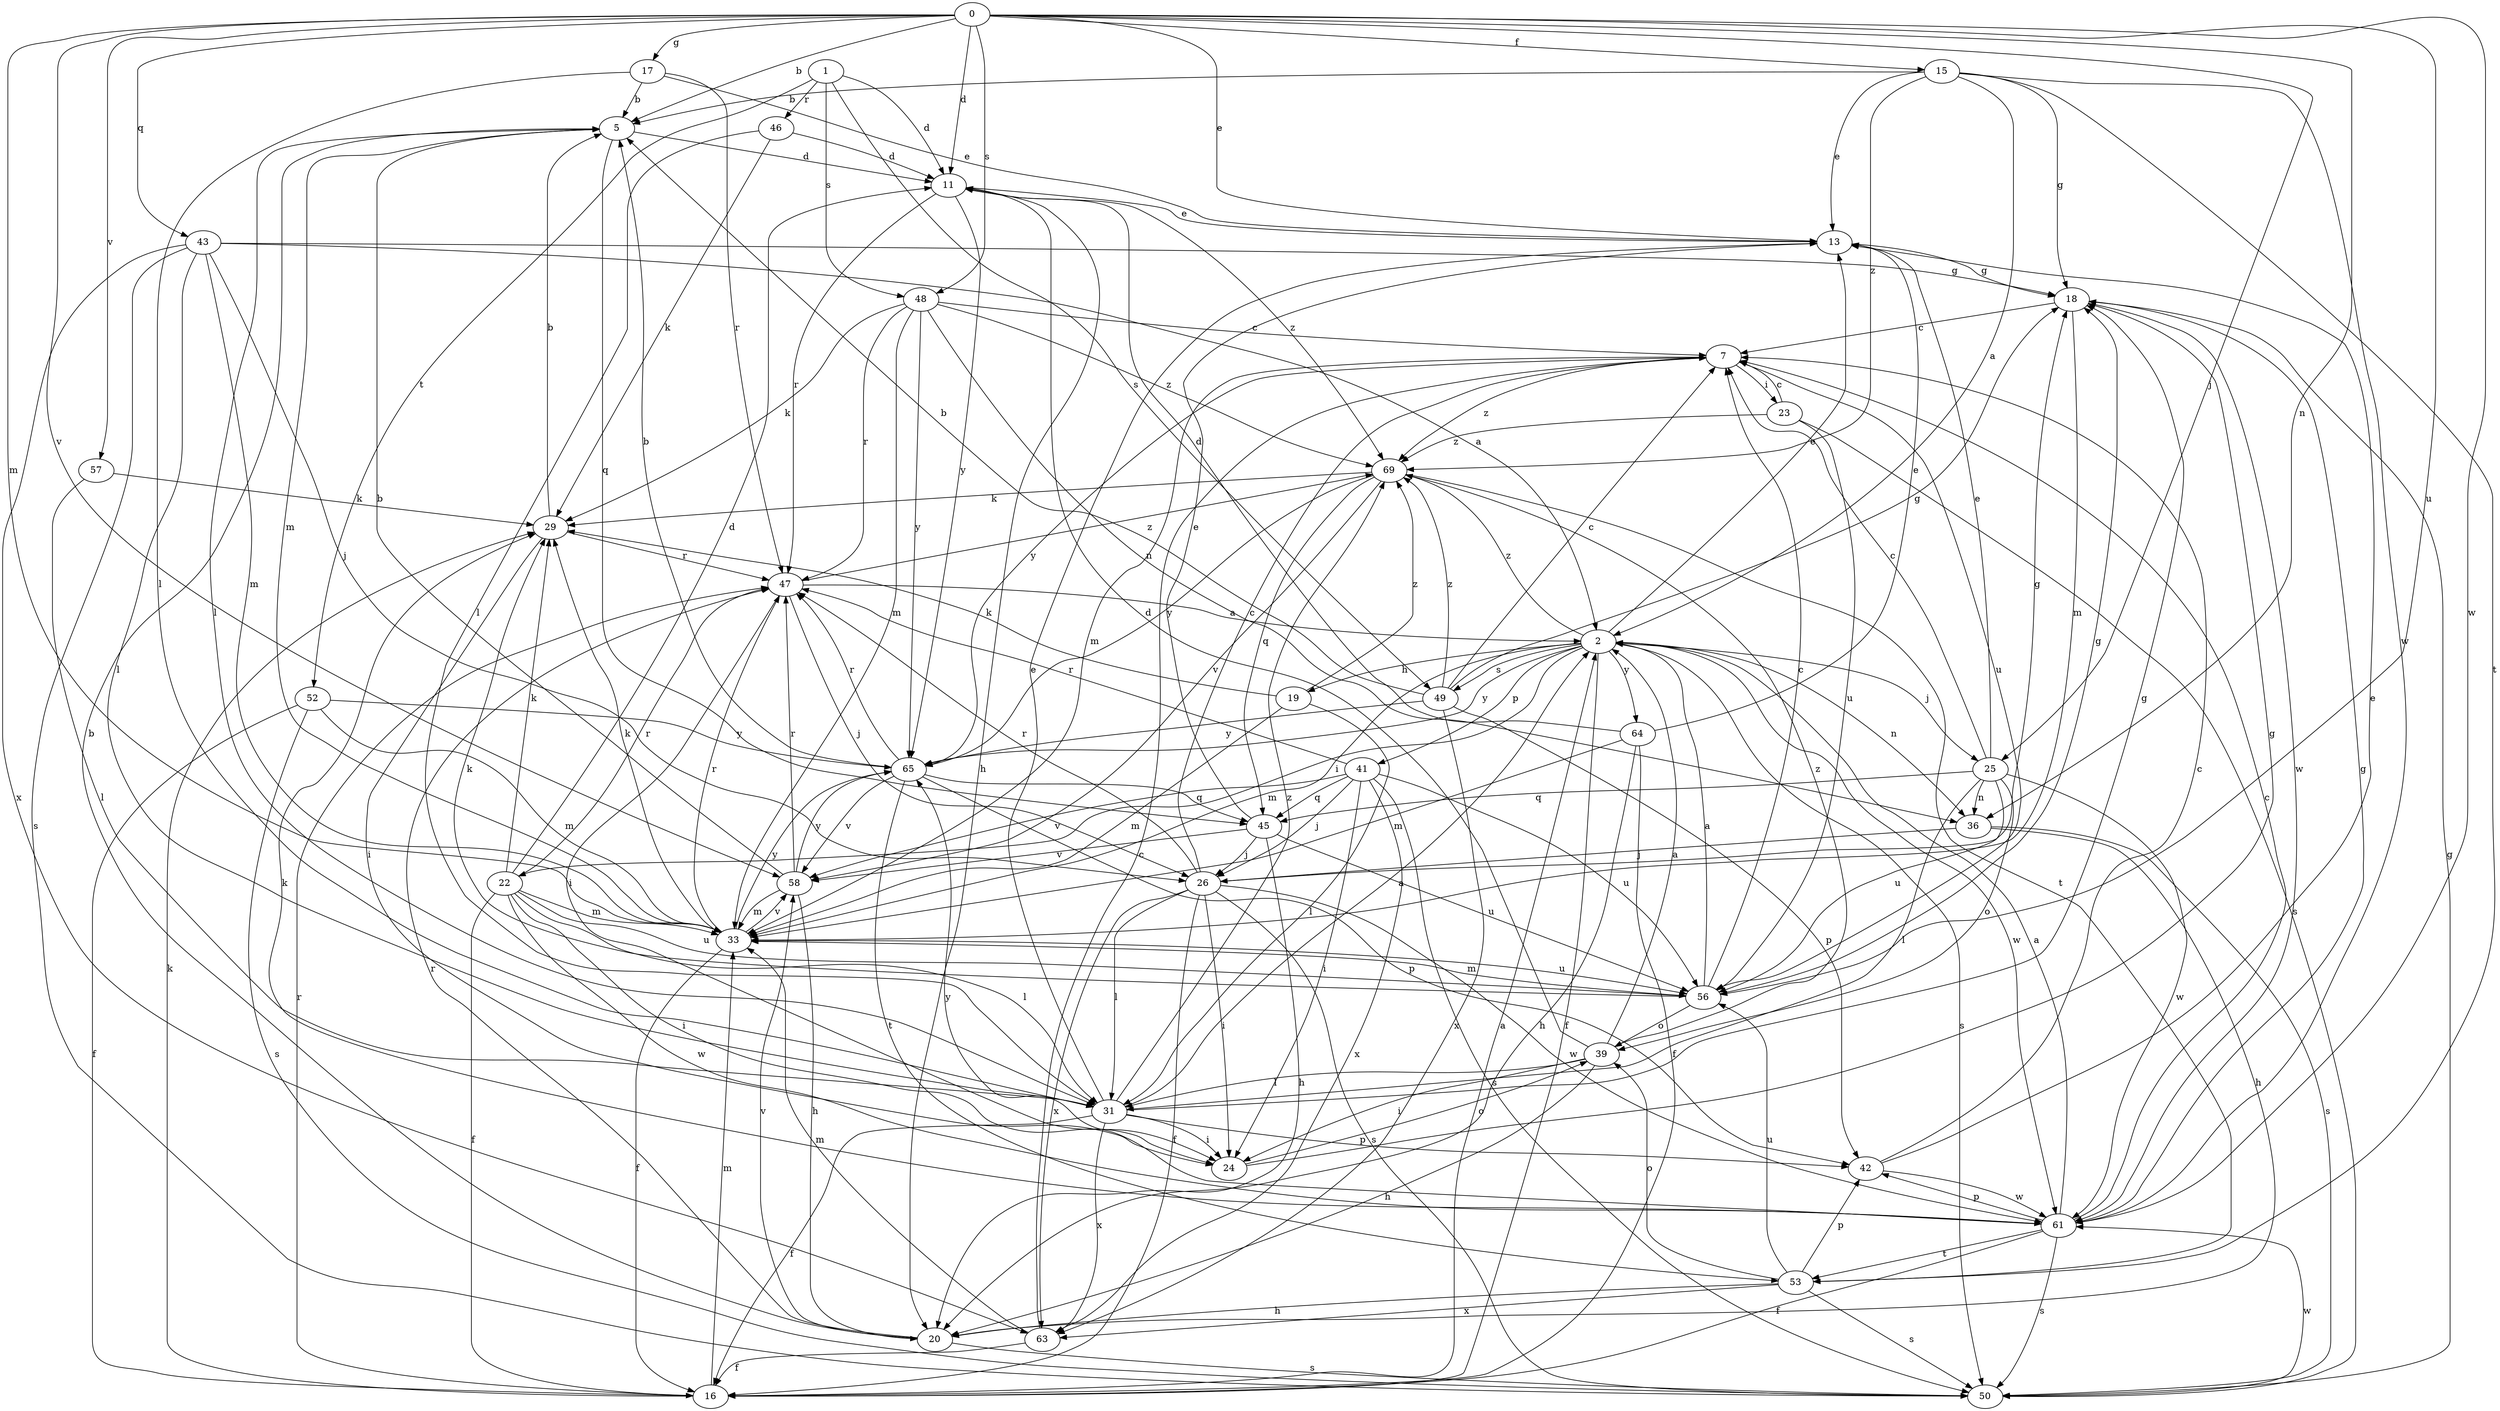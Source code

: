 strict digraph  {
0;
1;
2;
5;
7;
11;
13;
15;
16;
17;
18;
19;
20;
22;
23;
24;
25;
26;
29;
31;
33;
36;
39;
41;
42;
43;
45;
46;
47;
48;
49;
50;
52;
53;
56;
57;
58;
61;
63;
64;
65;
69;
0 -> 5  [label=b];
0 -> 11  [label=d];
0 -> 13  [label=e];
0 -> 15  [label=f];
0 -> 17  [label=g];
0 -> 25  [label=j];
0 -> 33  [label=m];
0 -> 36  [label=n];
0 -> 43  [label=q];
0 -> 48  [label=s];
0 -> 56  [label=u];
0 -> 57  [label=v];
0 -> 58  [label=v];
0 -> 61  [label=w];
1 -> 11  [label=d];
1 -> 46  [label=r];
1 -> 48  [label=s];
1 -> 49  [label=s];
1 -> 52  [label=t];
2 -> 13  [label=e];
2 -> 16  [label=f];
2 -> 19  [label=h];
2 -> 22  [label=i];
2 -> 25  [label=j];
2 -> 33  [label=m];
2 -> 36  [label=n];
2 -> 41  [label=p];
2 -> 49  [label=s];
2 -> 50  [label=s];
2 -> 61  [label=w];
2 -> 64  [label=y];
2 -> 65  [label=y];
2 -> 69  [label=z];
5 -> 11  [label=d];
5 -> 31  [label=l];
5 -> 33  [label=m];
5 -> 45  [label=q];
7 -> 23  [label=i];
7 -> 33  [label=m];
7 -> 56  [label=u];
7 -> 65  [label=y];
7 -> 69  [label=z];
11 -> 13  [label=e];
11 -> 20  [label=h];
11 -> 47  [label=r];
11 -> 65  [label=y];
11 -> 69  [label=z];
13 -> 18  [label=g];
15 -> 2  [label=a];
15 -> 5  [label=b];
15 -> 13  [label=e];
15 -> 18  [label=g];
15 -> 53  [label=t];
15 -> 61  [label=w];
15 -> 69  [label=z];
16 -> 2  [label=a];
16 -> 29  [label=k];
16 -> 33  [label=m];
16 -> 47  [label=r];
17 -> 5  [label=b];
17 -> 13  [label=e];
17 -> 31  [label=l];
17 -> 47  [label=r];
18 -> 7  [label=c];
18 -> 33  [label=m];
18 -> 61  [label=w];
19 -> 29  [label=k];
19 -> 31  [label=l];
19 -> 33  [label=m];
19 -> 69  [label=z];
20 -> 5  [label=b];
20 -> 47  [label=r];
20 -> 50  [label=s];
20 -> 58  [label=v];
22 -> 11  [label=d];
22 -> 16  [label=f];
22 -> 24  [label=i];
22 -> 29  [label=k];
22 -> 31  [label=l];
22 -> 33  [label=m];
22 -> 47  [label=r];
22 -> 56  [label=u];
22 -> 61  [label=w];
23 -> 7  [label=c];
23 -> 50  [label=s];
23 -> 56  [label=u];
23 -> 69  [label=z];
24 -> 18  [label=g];
24 -> 39  [label=o];
25 -> 7  [label=c];
25 -> 13  [label=e];
25 -> 31  [label=l];
25 -> 36  [label=n];
25 -> 39  [label=o];
25 -> 45  [label=q];
25 -> 56  [label=u];
25 -> 61  [label=w];
26 -> 7  [label=c];
26 -> 16  [label=f];
26 -> 18  [label=g];
26 -> 24  [label=i];
26 -> 31  [label=l];
26 -> 47  [label=r];
26 -> 50  [label=s];
26 -> 61  [label=w];
26 -> 63  [label=x];
29 -> 5  [label=b];
29 -> 24  [label=i];
29 -> 47  [label=r];
31 -> 2  [label=a];
31 -> 13  [label=e];
31 -> 16  [label=f];
31 -> 18  [label=g];
31 -> 24  [label=i];
31 -> 42  [label=p];
31 -> 63  [label=x];
31 -> 69  [label=z];
33 -> 16  [label=f];
33 -> 29  [label=k];
33 -> 47  [label=r];
33 -> 56  [label=u];
33 -> 58  [label=v];
33 -> 65  [label=y];
36 -> 20  [label=h];
36 -> 26  [label=j];
36 -> 50  [label=s];
39 -> 2  [label=a];
39 -> 11  [label=d];
39 -> 20  [label=h];
39 -> 24  [label=i];
39 -> 31  [label=l];
39 -> 69  [label=z];
41 -> 24  [label=i];
41 -> 26  [label=j];
41 -> 45  [label=q];
41 -> 47  [label=r];
41 -> 50  [label=s];
41 -> 56  [label=u];
41 -> 58  [label=v];
41 -> 63  [label=x];
42 -> 7  [label=c];
42 -> 13  [label=e];
42 -> 61  [label=w];
43 -> 2  [label=a];
43 -> 18  [label=g];
43 -> 26  [label=j];
43 -> 31  [label=l];
43 -> 33  [label=m];
43 -> 50  [label=s];
43 -> 63  [label=x];
45 -> 13  [label=e];
45 -> 20  [label=h];
45 -> 26  [label=j];
45 -> 56  [label=u];
45 -> 58  [label=v];
46 -> 11  [label=d];
46 -> 29  [label=k];
46 -> 31  [label=l];
47 -> 2  [label=a];
47 -> 24  [label=i];
47 -> 26  [label=j];
47 -> 69  [label=z];
48 -> 7  [label=c];
48 -> 29  [label=k];
48 -> 33  [label=m];
48 -> 36  [label=n];
48 -> 47  [label=r];
48 -> 65  [label=y];
48 -> 69  [label=z];
49 -> 5  [label=b];
49 -> 7  [label=c];
49 -> 18  [label=g];
49 -> 42  [label=p];
49 -> 63  [label=x];
49 -> 65  [label=y];
49 -> 69  [label=z];
50 -> 18  [label=g];
50 -> 61  [label=w];
52 -> 16  [label=f];
52 -> 33  [label=m];
52 -> 50  [label=s];
52 -> 65  [label=y];
53 -> 20  [label=h];
53 -> 39  [label=o];
53 -> 42  [label=p];
53 -> 50  [label=s];
53 -> 56  [label=u];
53 -> 63  [label=x];
56 -> 2  [label=a];
56 -> 7  [label=c];
56 -> 18  [label=g];
56 -> 29  [label=k];
56 -> 33  [label=m];
56 -> 39  [label=o];
57 -> 29  [label=k];
57 -> 31  [label=l];
58 -> 5  [label=b];
58 -> 20  [label=h];
58 -> 33  [label=m];
58 -> 47  [label=r];
58 -> 65  [label=y];
61 -> 2  [label=a];
61 -> 7  [label=c];
61 -> 16  [label=f];
61 -> 18  [label=g];
61 -> 29  [label=k];
61 -> 42  [label=p];
61 -> 50  [label=s];
61 -> 53  [label=t];
61 -> 65  [label=y];
63 -> 7  [label=c];
63 -> 16  [label=f];
63 -> 33  [label=m];
64 -> 11  [label=d];
64 -> 13  [label=e];
64 -> 16  [label=f];
64 -> 20  [label=h];
64 -> 33  [label=m];
65 -> 5  [label=b];
65 -> 42  [label=p];
65 -> 45  [label=q];
65 -> 47  [label=r];
65 -> 53  [label=t];
65 -> 58  [label=v];
69 -> 29  [label=k];
69 -> 45  [label=q];
69 -> 53  [label=t];
69 -> 58  [label=v];
69 -> 65  [label=y];
}
